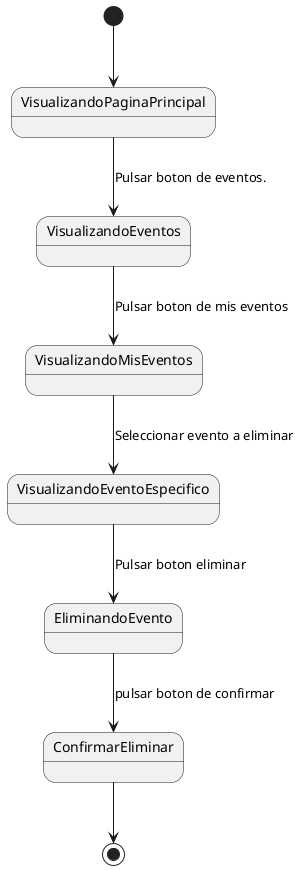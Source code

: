 @startuml Eliminar evento
[*] --> VisualizandoPaginaPrincipal
VisualizandoPaginaPrincipal --> VisualizandoEventos : Pulsar boton de eventos.
VisualizandoEventos --> VisualizandoMisEventos : Pulsar boton de mis eventos
VisualizandoMisEventos --> VisualizandoEventoEspecifico : Seleccionar evento a eliminar
VisualizandoEventoEspecifico --> EliminandoEvento : Pulsar boton eliminar
EliminandoEvento --> ConfirmarEliminar : pulsar boton de confirmar
ConfirmarEliminar --> [*]
@enduml